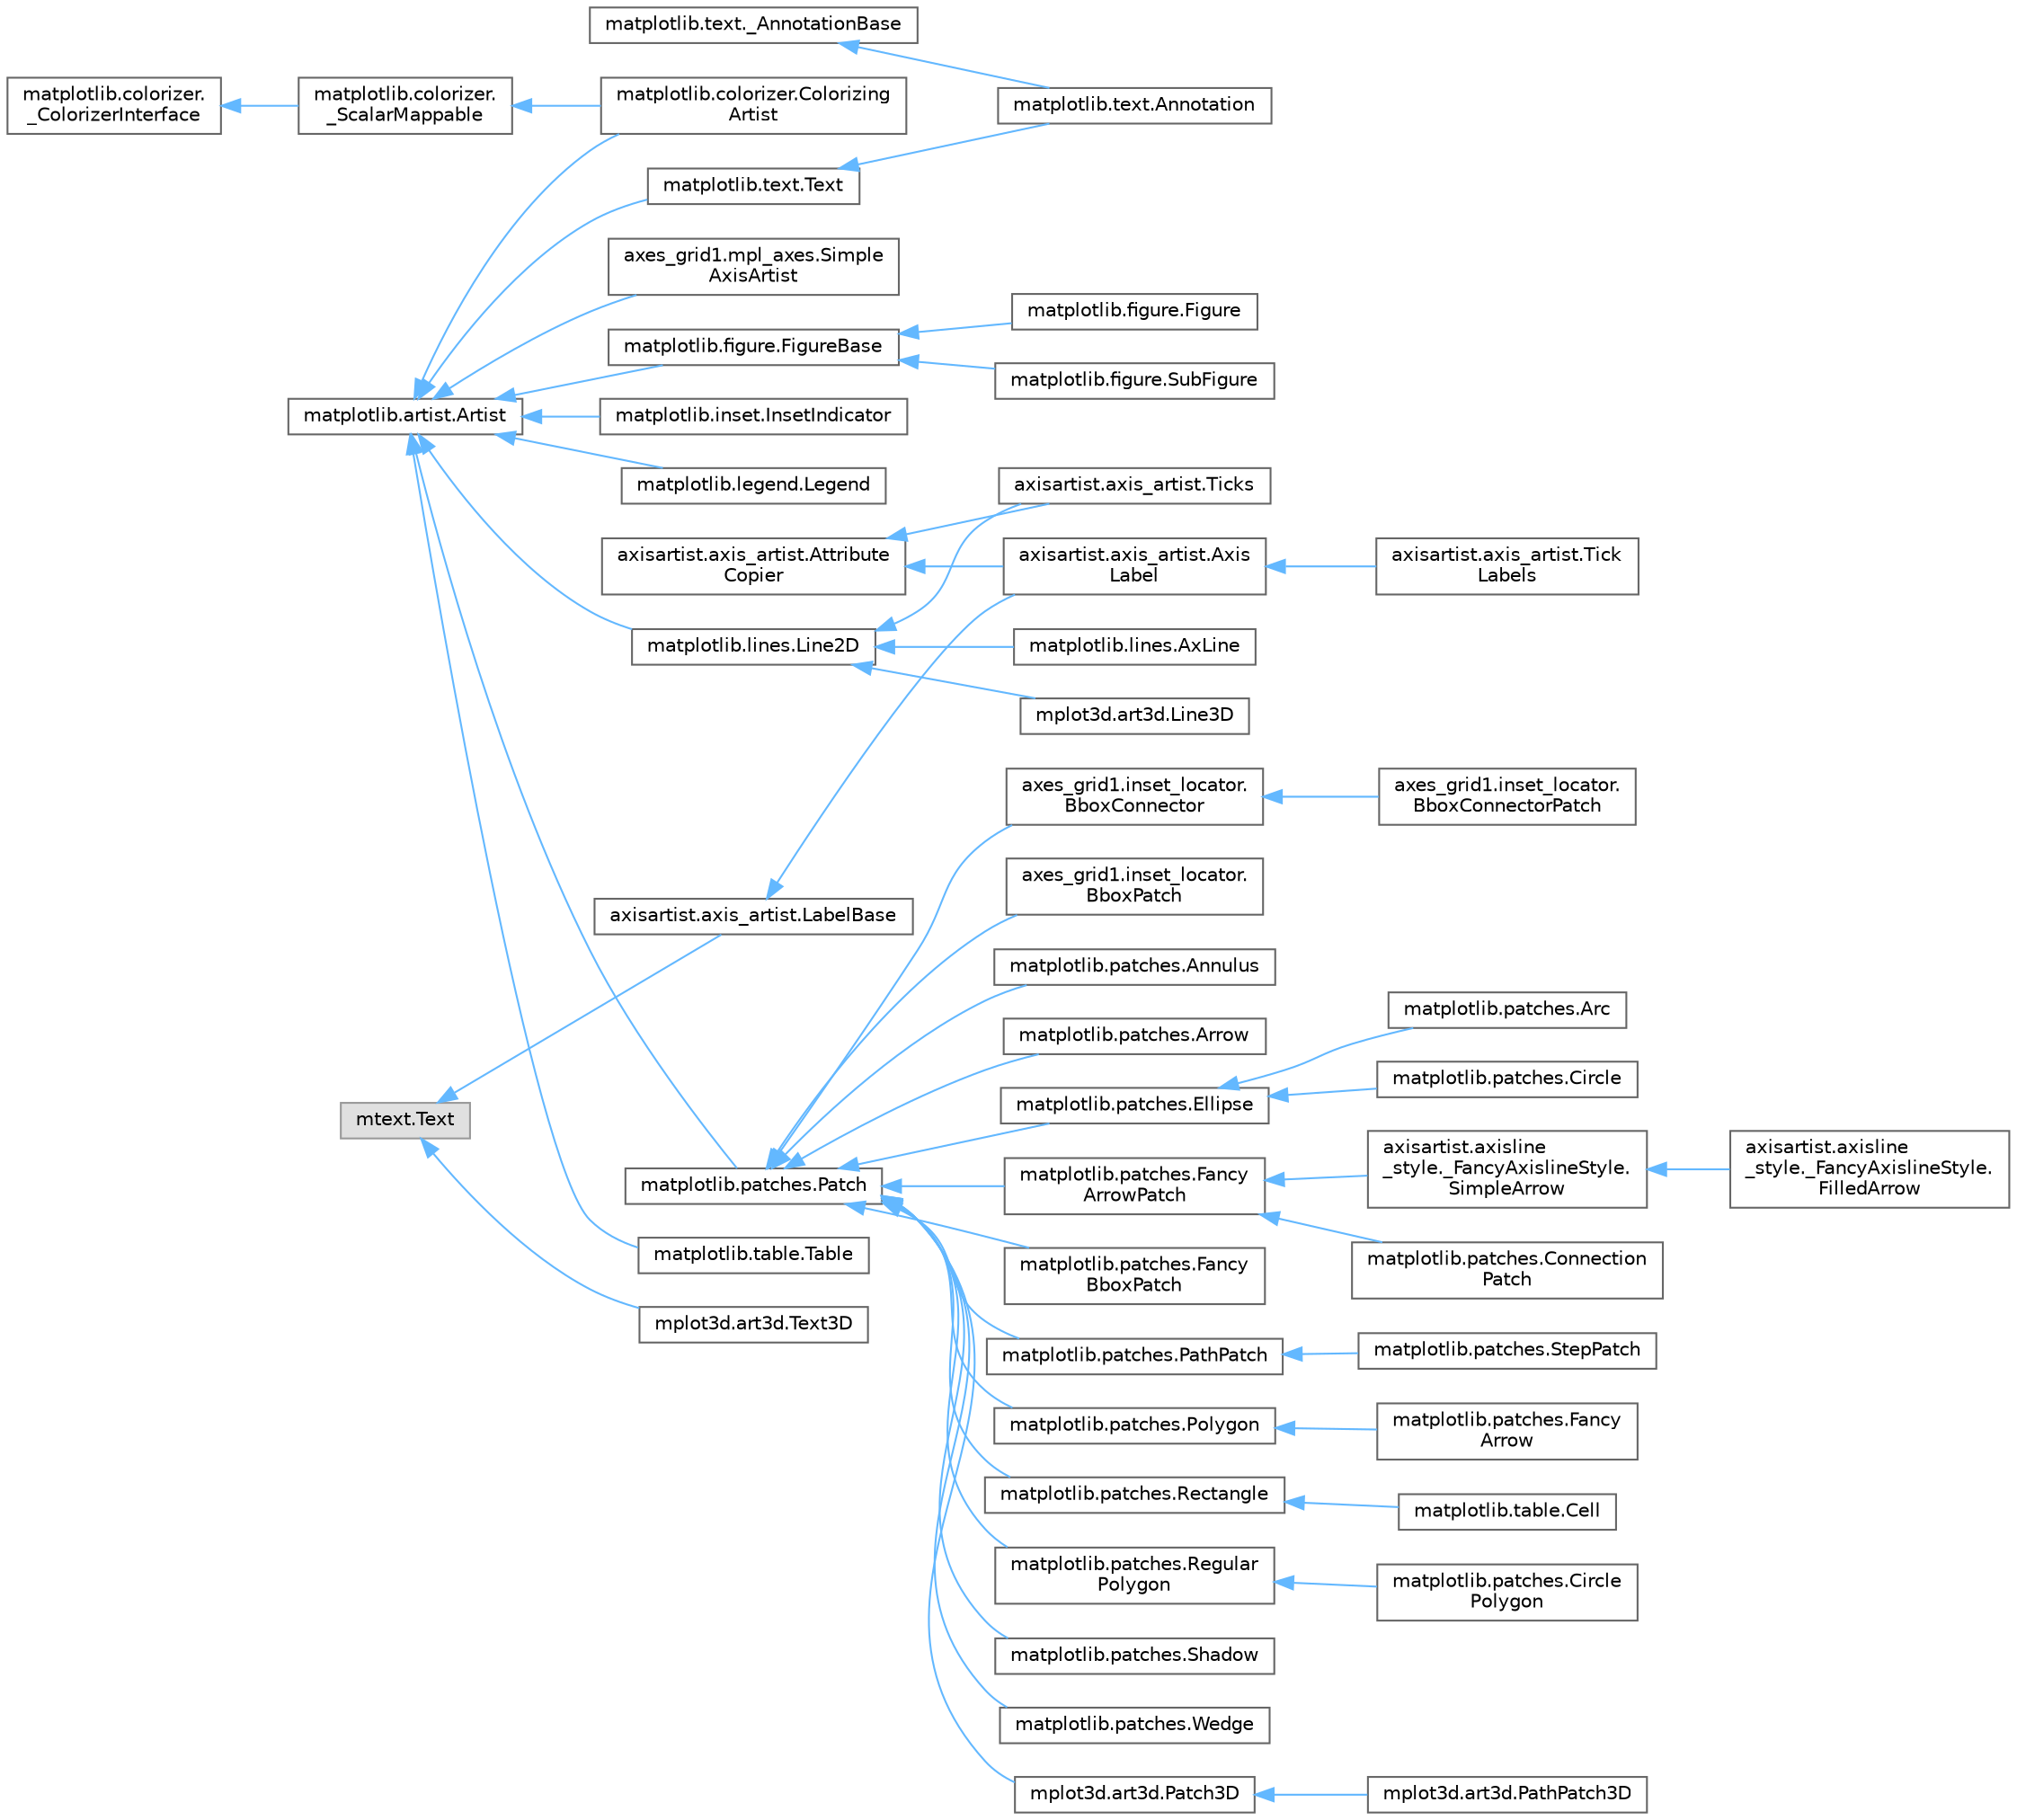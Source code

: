 digraph "Graphical Class Hierarchy"
{
 // LATEX_PDF_SIZE
  bgcolor="transparent";
  edge [fontname=Helvetica,fontsize=10,labelfontname=Helvetica,labelfontsize=10];
  node [fontname=Helvetica,fontsize=10,shape=box,height=0.2,width=0.4];
  rankdir="LR";
  Node0 [id="Node000000",label="matplotlib.text._AnnotationBase",height=0.2,width=0.4,color="grey40", fillcolor="white", style="filled",URL="$da/df9/classmatplotlib_1_1text_1_1__AnnotationBase.html",tooltip=" "];
  Node0 -> Node1 [id="edge3796_Node000000_Node000001",dir="back",color="steelblue1",style="solid",tooltip=" "];
  Node1 [id="Node000001",label="matplotlib.text.Annotation",height=0.2,width=0.4,color="grey40", fillcolor="white", style="filled",URL="$d2/dec/classmatplotlib_1_1text_1_1Annotation.html",tooltip=" "];
  Node7 [id="Node000007",label="matplotlib.colorizer.\l_ColorizerInterface",height=0.2,width=0.4,color="grey40", fillcolor="white", style="filled",URL="$d8/d02/classmatplotlib_1_1colorizer_1_1__ColorizerInterface.html",tooltip=" "];
  Node7 -> Node6 [id="edge3797_Node000007_Node000006",dir="back",color="steelblue1",style="solid",tooltip=" "];
  Node6 [id="Node000006",label="matplotlib.colorizer.\l_ScalarMappable",height=0.2,width=0.4,color="grey40", fillcolor="white", style="filled",URL="$d0/d81/classmatplotlib_1_1colorizer_1_1__ScalarMappable.html",tooltip=" "];
  Node6 -> Node5 [id="edge3798_Node000006_Node000005",dir="back",color="steelblue1",style="solid",tooltip=" "];
  Node5 [id="Node000005",label="matplotlib.colorizer.Colorizing\lArtist",height=0.2,width=0.4,color="grey40", fillcolor="white", style="filled",URL="$dd/d82/classmatplotlib_1_1colorizer_1_1ColorizingArtist.html",tooltip=" "];
  Node3 [id="Node000003",label="matplotlib.artist.Artist",height=0.2,width=0.4,color="grey40", fillcolor="white", style="filled",URL="$d1/df1/classmatplotlib_1_1artist_1_1Artist.html",tooltip=" "];
  Node3 -> Node4 [id="edge3799_Node000003_Node000004",dir="back",color="steelblue1",style="solid",tooltip=" "];
  Node4 [id="Node000004",label="axes_grid1.mpl_axes.Simple\lAxisArtist",height=0.2,width=0.4,color="grey40", fillcolor="white", style="filled",URL="$db/d0d/classaxes__grid1_1_1mpl__axes_1_1SimpleAxisArtist.html",tooltip=" "];
  Node3 -> Node5 [id="edge3800_Node000003_Node000005",dir="back",color="steelblue1",style="solid",tooltip=" "];
  Node3 -> Node8 [id="edge3801_Node000003_Node000008",dir="back",color="steelblue1",style="solid",tooltip=" "];
  Node8 [id="Node000008",label="matplotlib.figure.FigureBase",height=0.2,width=0.4,color="grey40", fillcolor="white", style="filled",URL="$db/d8c/classmatplotlib_1_1figure_1_1FigureBase.html",tooltip=" "];
  Node8 -> Node9 [id="edge3802_Node000008_Node000009",dir="back",color="steelblue1",style="solid",tooltip=" "];
  Node9 [id="Node000009",label="matplotlib.figure.Figure",height=0.2,width=0.4,color="grey40", fillcolor="white", style="filled",URL="$dd/d65/classmatplotlib_1_1figure_1_1Figure.html",tooltip=" "];
  Node8 -> Node10 [id="edge3803_Node000008_Node000010",dir="back",color="steelblue1",style="solid",tooltip=" "];
  Node10 [id="Node000010",label="matplotlib.figure.SubFigure",height=0.2,width=0.4,color="grey40", fillcolor="white", style="filled",URL="$d4/dc2/classmatplotlib_1_1figure_1_1SubFigure.html",tooltip=" "];
  Node3 -> Node11 [id="edge3804_Node000003_Node000011",dir="back",color="steelblue1",style="solid",tooltip=" "];
  Node11 [id="Node000011",label="matplotlib.inset.InsetIndicator",height=0.2,width=0.4,color="grey40", fillcolor="white", style="filled",URL="$d6/dc6/classmatplotlib_1_1inset_1_1InsetIndicator.html",tooltip=" "];
  Node3 -> Node12 [id="edge3805_Node000003_Node000012",dir="back",color="steelblue1",style="solid",tooltip=" "];
  Node12 [id="Node000012",label="matplotlib.legend.Legend",height=0.2,width=0.4,color="grey40", fillcolor="white", style="filled",URL="$d6/d38/classmatplotlib_1_1legend_1_1Legend.html",tooltip=" "];
  Node3 -> Node13 [id="edge3806_Node000003_Node000013",dir="back",color="steelblue1",style="solid",tooltip=" "];
  Node13 [id="Node000013",label="matplotlib.lines.Line2D",height=0.2,width=0.4,color="grey40", fillcolor="white", style="filled",URL="$dd/d06/classmatplotlib_1_1lines_1_1Line2D.html",tooltip=" "];
  Node13 -> Node14 [id="edge3807_Node000013_Node000014",dir="back",color="steelblue1",style="solid",tooltip=" "];
  Node14 [id="Node000014",label="axisartist.axis_artist.Ticks",height=0.2,width=0.4,color="grey40", fillcolor="white", style="filled",URL="$de/d9c/classaxisartist_1_1axis__artist_1_1Ticks.html",tooltip=" "];
  Node13 -> Node21 [id="edge3808_Node000013_Node000021",dir="back",color="steelblue1",style="solid",tooltip=" "];
  Node21 [id="Node000021",label="matplotlib.lines.AxLine",height=0.2,width=0.4,color="grey40", fillcolor="white", style="filled",URL="$df/d2d/classmatplotlib_1_1lines_1_1AxLine.html",tooltip=" "];
  Node13 -> Node22 [id="edge3809_Node000013_Node000022",dir="back",color="steelblue1",style="solid",tooltip=" "];
  Node22 [id="Node000022",label="mplot3d.art3d.Line3D",height=0.2,width=0.4,color="grey40", fillcolor="white", style="filled",URL="$d5/de7/classmplot3d_1_1art3d_1_1Line3D.html",tooltip=" "];
  Node3 -> Node23 [id="edge3810_Node000003_Node000023",dir="back",color="steelblue1",style="solid",tooltip=" "];
  Node23 [id="Node000023",label="matplotlib.patches.Patch",height=0.2,width=0.4,color="grey40", fillcolor="white", style="filled",URL="$d5/d55/classmatplotlib_1_1patches_1_1Patch.html",tooltip=" "];
  Node23 -> Node24 [id="edge3811_Node000023_Node000024",dir="back",color="steelblue1",style="solid",tooltip=" "];
  Node24 [id="Node000024",label="axes_grid1.inset_locator.\lBboxConnector",height=0.2,width=0.4,color="grey40", fillcolor="white", style="filled",URL="$dd/d7b/classaxes__grid1_1_1inset__locator_1_1BboxConnector.html",tooltip=" "];
  Node24 -> Node25 [id="edge3812_Node000024_Node000025",dir="back",color="steelblue1",style="solid",tooltip=" "];
  Node25 [id="Node000025",label="axes_grid1.inset_locator.\lBboxConnectorPatch",height=0.2,width=0.4,color="grey40", fillcolor="white", style="filled",URL="$d9/df5/classaxes__grid1_1_1inset__locator_1_1BboxConnectorPatch.html",tooltip=" "];
  Node23 -> Node26 [id="edge3813_Node000023_Node000026",dir="back",color="steelblue1",style="solid",tooltip=" "];
  Node26 [id="Node000026",label="axes_grid1.inset_locator.\lBboxPatch",height=0.2,width=0.4,color="grey40", fillcolor="white", style="filled",URL="$da/d13/classaxes__grid1_1_1inset__locator_1_1BboxPatch.html",tooltip=" "];
  Node23 -> Node27 [id="edge3814_Node000023_Node000027",dir="back",color="steelblue1",style="solid",tooltip=" "];
  Node27 [id="Node000027",label="matplotlib.patches.Annulus",height=0.2,width=0.4,color="grey40", fillcolor="white", style="filled",URL="$da/d0f/classmatplotlib_1_1patches_1_1Annulus.html",tooltip=" "];
  Node23 -> Node28 [id="edge3815_Node000023_Node000028",dir="back",color="steelblue1",style="solid",tooltip=" "];
  Node28 [id="Node000028",label="matplotlib.patches.Arrow",height=0.2,width=0.4,color="grey40", fillcolor="white", style="filled",URL="$d4/dcb/classmatplotlib_1_1patches_1_1Arrow.html",tooltip=" "];
  Node23 -> Node29 [id="edge3816_Node000023_Node000029",dir="back",color="steelblue1",style="solid",tooltip=" "];
  Node29 [id="Node000029",label="matplotlib.patches.Ellipse",height=0.2,width=0.4,color="grey40", fillcolor="white", style="filled",URL="$dd/d33/classmatplotlib_1_1patches_1_1Ellipse.html",tooltip=" "];
  Node29 -> Node30 [id="edge3817_Node000029_Node000030",dir="back",color="steelblue1",style="solid",tooltip=" "];
  Node30 [id="Node000030",label="matplotlib.patches.Arc",height=0.2,width=0.4,color="grey40", fillcolor="white", style="filled",URL="$d7/d37/classmatplotlib_1_1patches_1_1Arc.html",tooltip=" "];
  Node29 -> Node31 [id="edge3818_Node000029_Node000031",dir="back",color="steelblue1",style="solid",tooltip=" "];
  Node31 [id="Node000031",label="matplotlib.patches.Circle",height=0.2,width=0.4,color="grey40", fillcolor="white", style="filled",URL="$d0/dee/classmatplotlib_1_1patches_1_1Circle.html",tooltip=" "];
  Node23 -> Node32 [id="edge3819_Node000023_Node000032",dir="back",color="steelblue1",style="solid",tooltip=" "];
  Node32 [id="Node000032",label="matplotlib.patches.Fancy\lArrowPatch",height=0.2,width=0.4,color="grey40", fillcolor="white", style="filled",URL="$d4/d07/classmatplotlib_1_1patches_1_1FancyArrowPatch.html",tooltip=" "];
  Node32 -> Node33 [id="edge3820_Node000032_Node000033",dir="back",color="steelblue1",style="solid",tooltip=" "];
  Node33 [id="Node000033",label="axisartist.axisline\l_style._FancyAxislineStyle.\lSimpleArrow",height=0.2,width=0.4,color="grey40", fillcolor="white", style="filled",URL="$da/d43/classaxisartist_1_1axisline__style_1_1__FancyAxislineStyle_1_1SimpleArrow.html",tooltip=" "];
  Node33 -> Node34 [id="edge3821_Node000033_Node000034",dir="back",color="steelblue1",style="solid",tooltip=" "];
  Node34 [id="Node000034",label="axisartist.axisline\l_style._FancyAxislineStyle.\lFilledArrow",height=0.2,width=0.4,color="grey40", fillcolor="white", style="filled",URL="$da/d5e/classaxisartist_1_1axisline__style_1_1__FancyAxislineStyle_1_1FilledArrow.html",tooltip=" "];
  Node32 -> Node35 [id="edge3822_Node000032_Node000035",dir="back",color="steelblue1",style="solid",tooltip=" "];
  Node35 [id="Node000035",label="matplotlib.patches.Connection\lPatch",height=0.2,width=0.4,color="grey40", fillcolor="white", style="filled",URL="$d8/d99/classmatplotlib_1_1patches_1_1ConnectionPatch.html",tooltip=" "];
  Node23 -> Node36 [id="edge3823_Node000023_Node000036",dir="back",color="steelblue1",style="solid",tooltip=" "];
  Node36 [id="Node000036",label="matplotlib.patches.Fancy\lBboxPatch",height=0.2,width=0.4,color="grey40", fillcolor="white", style="filled",URL="$db/d92/classmatplotlib_1_1patches_1_1FancyBboxPatch.html",tooltip=" "];
  Node23 -> Node37 [id="edge3824_Node000023_Node000037",dir="back",color="steelblue1",style="solid",tooltip=" "];
  Node37 [id="Node000037",label="matplotlib.patches.PathPatch",height=0.2,width=0.4,color="grey40", fillcolor="white", style="filled",URL="$d6/d78/classmatplotlib_1_1patches_1_1PathPatch.html",tooltip=" "];
  Node37 -> Node38 [id="edge3825_Node000037_Node000038",dir="back",color="steelblue1",style="solid",tooltip=" "];
  Node38 [id="Node000038",label="matplotlib.patches.StepPatch",height=0.2,width=0.4,color="grey40", fillcolor="white", style="filled",URL="$d3/d73/classmatplotlib_1_1patches_1_1StepPatch.html",tooltip=" "];
  Node23 -> Node39 [id="edge3826_Node000023_Node000039",dir="back",color="steelblue1",style="solid",tooltip=" "];
  Node39 [id="Node000039",label="matplotlib.patches.Polygon",height=0.2,width=0.4,color="grey40", fillcolor="white", style="filled",URL="$d1/d06/classmatplotlib_1_1patches_1_1Polygon.html",tooltip=" "];
  Node39 -> Node40 [id="edge3827_Node000039_Node000040",dir="back",color="steelblue1",style="solid",tooltip=" "];
  Node40 [id="Node000040",label="matplotlib.patches.Fancy\lArrow",height=0.2,width=0.4,color="grey40", fillcolor="white", style="filled",URL="$de/d60/classmatplotlib_1_1patches_1_1FancyArrow.html",tooltip=" "];
  Node23 -> Node41 [id="edge3828_Node000023_Node000041",dir="back",color="steelblue1",style="solid",tooltip=" "];
  Node41 [id="Node000041",label="matplotlib.patches.Rectangle",height=0.2,width=0.4,color="grey40", fillcolor="white", style="filled",URL="$d6/df7/classmatplotlib_1_1patches_1_1Rectangle.html",tooltip=" "];
  Node41 -> Node42 [id="edge3829_Node000041_Node000042",dir="back",color="steelblue1",style="solid",tooltip=" "];
  Node42 [id="Node000042",label="matplotlib.table.Cell",height=0.2,width=0.4,color="grey40", fillcolor="white", style="filled",URL="$d3/d69/classmatplotlib_1_1table_1_1Cell.html",tooltip=" "];
  Node23 -> Node43 [id="edge3830_Node000023_Node000043",dir="back",color="steelblue1",style="solid",tooltip=" "];
  Node43 [id="Node000043",label="matplotlib.patches.Regular\lPolygon",height=0.2,width=0.4,color="grey40", fillcolor="white", style="filled",URL="$d5/dd6/classmatplotlib_1_1patches_1_1RegularPolygon.html",tooltip=" "];
  Node43 -> Node44 [id="edge3831_Node000043_Node000044",dir="back",color="steelblue1",style="solid",tooltip=" "];
  Node44 [id="Node000044",label="matplotlib.patches.Circle\lPolygon",height=0.2,width=0.4,color="grey40", fillcolor="white", style="filled",URL="$de/ddb/classmatplotlib_1_1patches_1_1CirclePolygon.html",tooltip=" "];
  Node23 -> Node45 [id="edge3832_Node000023_Node000045",dir="back",color="steelblue1",style="solid",tooltip=" "];
  Node45 [id="Node000045",label="matplotlib.patches.Shadow",height=0.2,width=0.4,color="grey40", fillcolor="white", style="filled",URL="$d0/df3/classmatplotlib_1_1patches_1_1Shadow.html",tooltip=" "];
  Node23 -> Node46 [id="edge3833_Node000023_Node000046",dir="back",color="steelblue1",style="solid",tooltip=" "];
  Node46 [id="Node000046",label="matplotlib.patches.Wedge",height=0.2,width=0.4,color="grey40", fillcolor="white", style="filled",URL="$d5/d8d/classmatplotlib_1_1patches_1_1Wedge.html",tooltip=" "];
  Node23 -> Node47 [id="edge3834_Node000023_Node000047",dir="back",color="steelblue1",style="solid",tooltip=" "];
  Node47 [id="Node000047",label="mplot3d.art3d.Patch3D",height=0.2,width=0.4,color="grey40", fillcolor="white", style="filled",URL="$d7/d93/classmplot3d_1_1art3d_1_1Patch3D.html",tooltip=" "];
  Node47 -> Node48 [id="edge3835_Node000047_Node000048",dir="back",color="steelblue1",style="solid",tooltip=" "];
  Node48 [id="Node000048",label="mplot3d.art3d.PathPatch3D",height=0.2,width=0.4,color="grey40", fillcolor="white", style="filled",URL="$da/d16/classmplot3d_1_1art3d_1_1PathPatch3D.html",tooltip=" "];
  Node3 -> Node49 [id="edge3836_Node000003_Node000049",dir="back",color="steelblue1",style="solid",tooltip=" "];
  Node49 [id="Node000049",label="matplotlib.table.Table",height=0.2,width=0.4,color="grey40", fillcolor="white", style="filled",URL="$d2/dca/classmatplotlib_1_1table_1_1Table.html",tooltip=" "];
  Node3 -> Node2 [id="edge3837_Node000003_Node000002",dir="back",color="steelblue1",style="solid",tooltip=" "];
  Node2 [id="Node000002",label="matplotlib.text.Text",height=0.2,width=0.4,color="grey40", fillcolor="white", style="filled",URL="$d4/de7/classmatplotlib_1_1text_1_1Text.html",tooltip=" "];
  Node2 -> Node1 [id="edge3838_Node000002_Node000001",dir="back",color="steelblue1",style="solid",tooltip=" "];
  Node15 [id="Node000015",label="axisartist.axis_artist.Attribute\lCopier",height=0.2,width=0.4,color="grey40", fillcolor="white", style="filled",URL="$dd/d68/classaxisartist_1_1axis__artist_1_1AttributeCopier.html",tooltip=" "];
  Node15 -> Node16 [id="edge3839_Node000015_Node000016",dir="back",color="steelblue1",style="solid",tooltip=" "];
  Node16 [id="Node000016",label="axisartist.axis_artist.Axis\lLabel",height=0.2,width=0.4,color="grey40", fillcolor="white", style="filled",URL="$d4/d56/classaxisartist_1_1axis__artist_1_1AxisLabel.html",tooltip=" "];
  Node16 -> Node17 [id="edge3840_Node000016_Node000017",dir="back",color="steelblue1",style="solid",tooltip=" "];
  Node17 [id="Node000017",label="axisartist.axis_artist.Tick\lLabels",height=0.2,width=0.4,color="grey40", fillcolor="white", style="filled",URL="$da/d76/classaxisartist_1_1axis__artist_1_1TickLabels.html",tooltip=" "];
  Node15 -> Node14 [id="edge3841_Node000015_Node000014",dir="back",color="steelblue1",style="solid",tooltip=" "];
  Node19 [id="Node000019",label="mtext.Text",height=0.2,width=0.4,color="grey60", fillcolor="#E0E0E0", style="filled",tooltip=" "];
  Node19 -> Node18 [id="edge3842_Node000019_Node000018",dir="back",color="steelblue1",style="solid",tooltip=" "];
  Node18 [id="Node000018",label="axisartist.axis_artist.LabelBase",height=0.2,width=0.4,color="grey40", fillcolor="white", style="filled",URL="$d1/d08/classaxisartist_1_1axis__artist_1_1LabelBase.html",tooltip=" "];
  Node18 -> Node16 [id="edge3843_Node000018_Node000016",dir="back",color="steelblue1",style="solid",tooltip=" "];
  Node19 -> Node20 [id="edge3844_Node000019_Node000020",dir="back",color="steelblue1",style="solid",tooltip=" "];
  Node20 [id="Node000020",label="mplot3d.art3d.Text3D",height=0.2,width=0.4,color="grey40", fillcolor="white", style="filled",URL="$de/de3/classmplot3d_1_1art3d_1_1Text3D.html",tooltip=" "];
}
